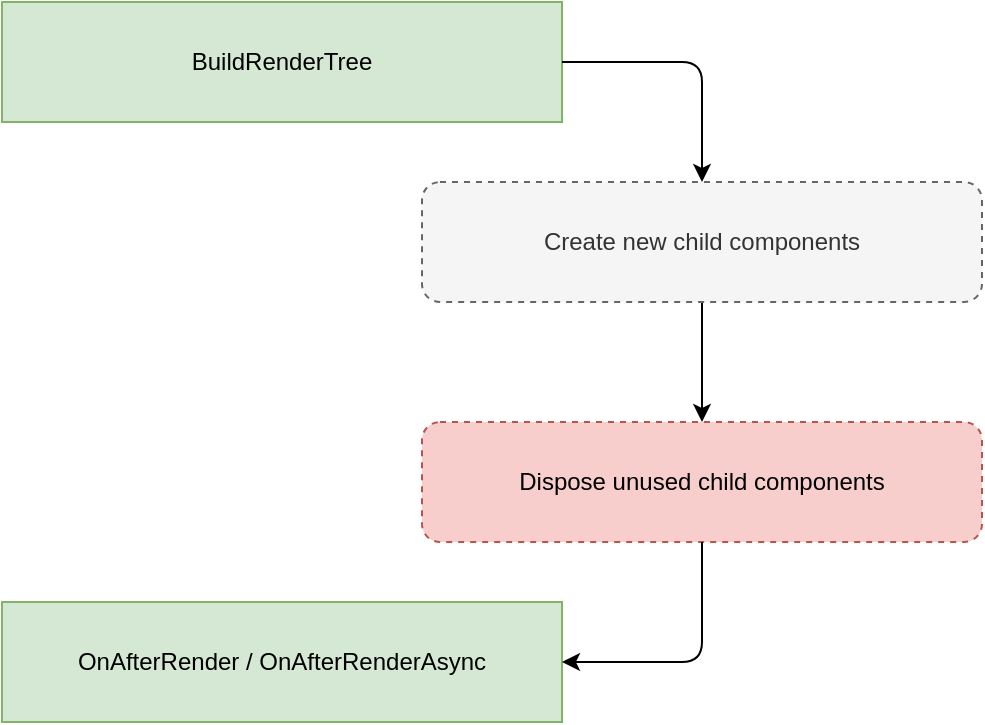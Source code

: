 <mxfile version="13.4.5" type="device"><diagram id="DtlBHr3zA5Vy8vZ9Av7y" name="Page-1"><mxGraphModel dx="1086" dy="806" grid="1" gridSize="10" guides="1" tooltips="1" connect="1" arrows="1" fold="1" page="1" pageScale="1" pageWidth="1169" pageHeight="827" math="0" shadow="0"><root><mxCell id="0"/><mxCell id="1" parent="0"/><mxCell id="iElBd-hzBziH6mWZsvEJ-2" style="edgeStyle=orthogonalEdgeStyle;rounded=0;orthogonalLoop=1;jettySize=auto;html=1;exitX=0.5;exitY=1;exitDx=0;exitDy=0;entryX=0.5;entryY=0;entryDx=0;entryDy=0;" edge="1" parent="1" source="1weukFaq8YbCB61sTs-Q-3" target="1weukFaq8YbCB61sTs-Q-5"><mxGeometry relative="1" as="geometry"/></mxCell><mxCell id="1weukFaq8YbCB61sTs-Q-3" value="Create new child components" style="rounded=1;whiteSpace=wrap;html=1;fillColor=#f5f5f5;strokeColor=#666666;glass=0;sketch=0;fontColor=#333333;dashed=1;" parent="1" vertex="1"><mxGeometry x="210" y="90" width="280" height="60" as="geometry"/></mxCell><mxCell id="1weukFaq8YbCB61sTs-Q-4" value="BuildRenderTree" style="rounded=0;whiteSpace=wrap;html=1;fillColor=#d5e8d4;strokeColor=#82b366;" parent="1" vertex="1"><mxGeometry width="280" height="60" as="geometry"/></mxCell><mxCell id="1weukFaq8YbCB61sTs-Q-5" value="Dispose unused child components" style="rounded=1;whiteSpace=wrap;html=1;fillColor=#f8cecc;strokeColor=#b85450;dashed=1;" parent="1" vertex="1"><mxGeometry x="210" y="210" width="280" height="60" as="geometry"/></mxCell><mxCell id="1weukFaq8YbCB61sTs-Q-6" value="OnAfterRender / OnAfterRenderAsync" style="rounded=0;whiteSpace=wrap;html=1;fillColor=#d5e8d4;strokeColor=#82b366;" parent="1" vertex="1"><mxGeometry y="300" width="280" height="60" as="geometry"/></mxCell><mxCell id="iElBd-hzBziH6mWZsvEJ-1" value="" style="endArrow=classic;html=1;exitX=1;exitY=0.5;exitDx=0;exitDy=0;entryX=0.5;entryY=0;entryDx=0;entryDy=0;" edge="1" parent="1" source="1weukFaq8YbCB61sTs-Q-4" target="1weukFaq8YbCB61sTs-Q-3"><mxGeometry width="50" height="50" relative="1" as="geometry"><mxPoint x="380" y="60" as="sourcePoint"/><mxPoint x="430" y="10" as="targetPoint"/><Array as="points"><mxPoint x="350" y="30"/></Array></mxGeometry></mxCell><mxCell id="iElBd-hzBziH6mWZsvEJ-3" value="" style="endArrow=classic;html=1;entryX=1;entryY=0.5;entryDx=0;entryDy=0;exitX=0.5;exitY=1;exitDx=0;exitDy=0;" edge="1" parent="1" source="1weukFaq8YbCB61sTs-Q-5" target="1weukFaq8YbCB61sTs-Q-6"><mxGeometry width="50" height="50" relative="1" as="geometry"><mxPoint x="380" y="390" as="sourcePoint"/><mxPoint x="430" y="340" as="targetPoint"/><Array as="points"><mxPoint x="350" y="330"/></Array></mxGeometry></mxCell></root></mxGraphModel></diagram></mxfile>